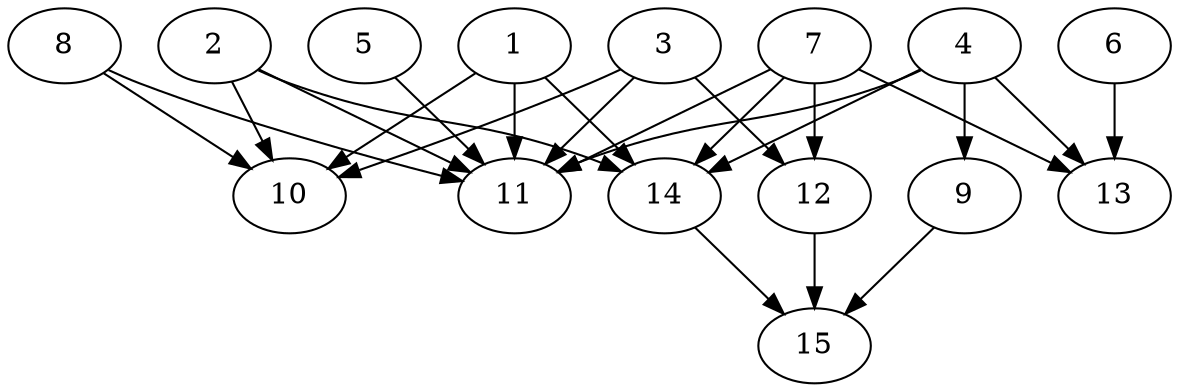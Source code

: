 // DAG automatically generated by daggen at Tue Aug  6 16:26:17 2019
// ./daggen --dot -n 15 --ccr 0.5 --fat 0.7 --regular 0.5 --density 0.8 --mindata 5242880 --maxdata 52428800 
digraph G {
  1 [size="49332224", alpha="0.07", expect_size="24666112"] 
  1 -> 10 [size ="24666112"]
  1 -> 11 [size ="24666112"]
  1 -> 14 [size ="24666112"]
  2 [size="64276480", alpha="0.14", expect_size="32138240"] 
  2 -> 10 [size ="32138240"]
  2 -> 11 [size ="32138240"]
  2 -> 14 [size ="32138240"]
  3 [size="89546752", alpha="0.14", expect_size="44773376"] 
  3 -> 10 [size ="44773376"]
  3 -> 11 [size ="44773376"]
  3 -> 12 [size ="44773376"]
  4 [size="63692800", alpha="0.08", expect_size="31846400"] 
  4 -> 9 [size ="31846400"]
  4 -> 11 [size ="31846400"]
  4 -> 13 [size ="31846400"]
  4 -> 14 [size ="31846400"]
  5 [size="68907008", alpha="0.15", expect_size="34453504"] 
  5 -> 11 [size ="34453504"]
  6 [size="47497216", alpha="0.14", expect_size="23748608"] 
  6 -> 13 [size ="23748608"]
  7 [size="72769536", alpha="0.05", expect_size="36384768"] 
  7 -> 11 [size ="36384768"]
  7 -> 12 [size ="36384768"]
  7 -> 13 [size ="36384768"]
  7 -> 14 [size ="36384768"]
  8 [size="50055168", alpha="0.03", expect_size="25027584"] 
  8 -> 10 [size ="25027584"]
  8 -> 11 [size ="25027584"]
  9 [size="86173696", alpha="0.14", expect_size="43086848"] 
  9 -> 15 [size ="43086848"]
  10 [size="11223040", alpha="0.07", expect_size="5611520"] 
  11 [size="91621376", alpha="0.12", expect_size="45810688"] 
  12 [size="28446720", alpha="0.06", expect_size="14223360"] 
  12 -> 15 [size ="14223360"]
  13 [size="95006720", alpha="0.09", expect_size="47503360"] 
  14 [size="64595968", alpha="0.15", expect_size="32297984"] 
  14 -> 15 [size ="32297984"]
  15 [size="103518208", alpha="0.08", expect_size="51759104"] 
}
